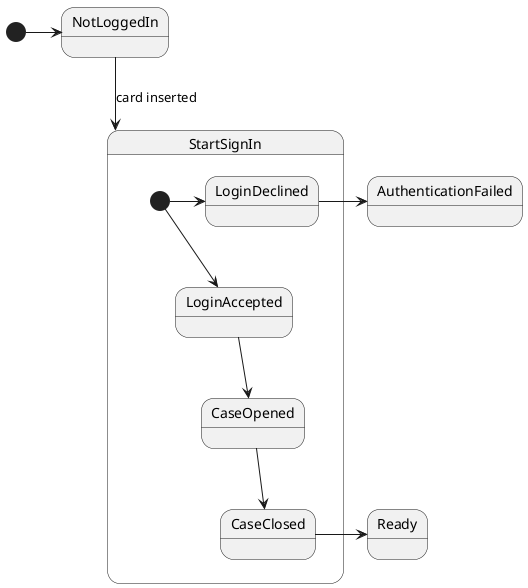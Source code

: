 @startuml
[*] -> NotLoggedIn
NotLoggedIn --> StartSignIn:card inserted
state StartSignIn {
[*] --> LoginAccepted
[*] -> LoginDeclined
LoginAccepted --> CaseOpened
CaseOpened --> CaseClosed
}
LoginDeclined -> AuthenticationFailed
CaseClosed -> Ready
@enduml
